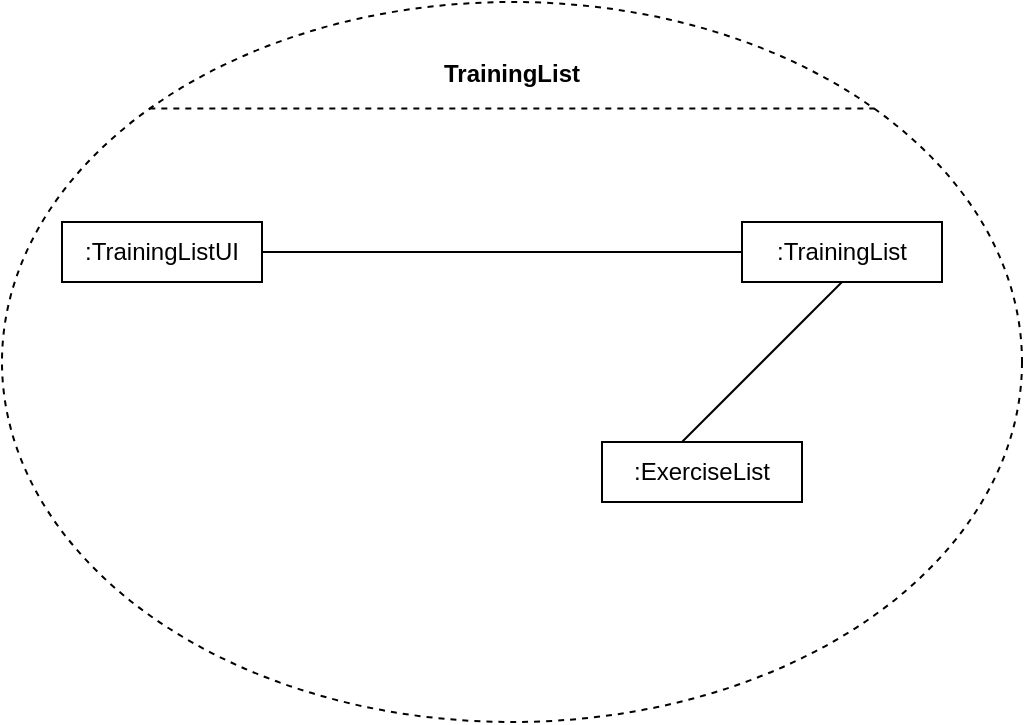 <mxfile version="21.2.3" type="device">
  <diagram name="Sayfa -1" id="JAzYYjnDF5boY5DNYUMq">
    <mxGraphModel dx="612" dy="561" grid="1" gridSize="10" guides="1" tooltips="1" connect="1" arrows="1" fold="1" page="1" pageScale="1" pageWidth="827" pageHeight="1169" math="0" shadow="0">
      <root>
        <mxCell id="0" />
        <mxCell id="1" parent="0" />
        <mxCell id="RmNEXpCrsQ4Cx-sc4Pay-1" value="" style="shape=ellipse;container=1;horizontal=1;horizontalStack=0;resizeParent=1;resizeParentMax=0;resizeLast=0;html=1;dashed=1;collapsible=0;" vertex="1" parent="1">
          <mxGeometry x="290" y="100" width="510" height="360" as="geometry" />
        </mxCell>
        <mxCell id="RmNEXpCrsQ4Cx-sc4Pay-2" value="&lt;b&gt;TrainingList&lt;/b&gt;" style="html=1;strokeColor=none;fillColor=none;align=center;verticalAlign=middle;spacingLeft=4;spacingRight=4;rotatable=0;points=[[0,0.5],[1,0.5]];resizeWidth=1;whiteSpace=wrap;" vertex="1" parent="RmNEXpCrsQ4Cx-sc4Pay-1">
          <mxGeometry y="12.522" width="510" height="46.957" as="geometry" />
        </mxCell>
        <mxCell id="RmNEXpCrsQ4Cx-sc4Pay-3" value="" style="line;strokeWidth=1;fillColor=none;rotatable=0;labelPosition=right;points=[];portConstraint=eastwest;dashed=1;resizeWidth=1;" vertex="1" parent="RmNEXpCrsQ4Cx-sc4Pay-1">
          <mxGeometry x="73.667" y="46.957" width="362.667" height="12.522" as="geometry" />
        </mxCell>
        <mxCell id="RmNEXpCrsQ4Cx-sc4Pay-4" value=":TrainingListUI" style="html=1;align=center;verticalAlign=middle;rotatable=0;whiteSpace=wrap;" vertex="1" parent="RmNEXpCrsQ4Cx-sc4Pay-1">
          <mxGeometry width="100" height="30" relative="1" as="geometry">
            <mxPoint x="30" y="110" as="offset" />
          </mxGeometry>
        </mxCell>
        <mxCell id="RmNEXpCrsQ4Cx-sc4Pay-5" value="" style="edgeStyle=none;endArrow=none;verticalAlign=middle;labelBackgroundColor=none;endSize=12;html=1;align=left;endFill=0;spacingLeft=4;rounded=0;exitX=1;exitY=0.5;exitDx=0;exitDy=0;entryX=0;entryY=0.5;entryDx=0;entryDy=0;" edge="1" parent="RmNEXpCrsQ4Cx-sc4Pay-1" source="RmNEXpCrsQ4Cx-sc4Pay-4" target="RmNEXpCrsQ4Cx-sc4Pay-6">
          <mxGeometry x="0.564" y="93" relative="1" as="geometry">
            <mxPoint x="315.455" y="220" as="targetPoint" />
            <mxPoint as="offset" />
          </mxGeometry>
        </mxCell>
        <mxCell id="RmNEXpCrsQ4Cx-sc4Pay-6" value=":TrainingList" style="html=1;align=center;verticalAlign=middle;rotatable=0;whiteSpace=wrap;" vertex="1" parent="RmNEXpCrsQ4Cx-sc4Pay-1">
          <mxGeometry width="100" height="30" relative="1" as="geometry">
            <mxPoint x="370" y="110" as="offset" />
          </mxGeometry>
        </mxCell>
        <mxCell id="RmNEXpCrsQ4Cx-sc4Pay-8" value=":ExerciseList" style="html=1;align=center;verticalAlign=middle;rotatable=0;whiteSpace=wrap;" vertex="1" parent="RmNEXpCrsQ4Cx-sc4Pay-1">
          <mxGeometry x="300" y="220" width="100" height="30" as="geometry" />
        </mxCell>
        <mxCell id="RmNEXpCrsQ4Cx-sc4Pay-12" value="" style="edgeStyle=none;endArrow=none;verticalAlign=middle;labelBackgroundColor=none;endSize=12;html=1;align=left;endFill=0;spacingLeft=4;rounded=0;exitX=0.4;exitY=0;exitDx=0;exitDy=0;entryX=0.5;entryY=1;entryDx=0;entryDy=0;exitPerimeter=0;" edge="1" parent="RmNEXpCrsQ4Cx-sc4Pay-1" source="RmNEXpCrsQ4Cx-sc4Pay-8" target="RmNEXpCrsQ4Cx-sc4Pay-6">
          <mxGeometry x="0.564" y="93" relative="1" as="geometry">
            <mxPoint x="265" y="240" as="sourcePoint" />
            <mxPoint x="380" y="150" as="targetPoint" />
            <mxPoint as="offset" />
          </mxGeometry>
        </mxCell>
      </root>
    </mxGraphModel>
  </diagram>
</mxfile>
